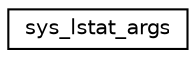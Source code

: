 digraph "Graphical Class Hierarchy"
{
 // LATEX_PDF_SIZE
  edge [fontname="Helvetica",fontsize="10",labelfontname="Helvetica",labelfontsize="10"];
  node [fontname="Helvetica",fontsize="10",shape=record];
  rankdir="LR";
  Node0 [label="sys_lstat_args",height=0.2,width=0.4,color="black", fillcolor="white", style="filled",URL="$structsys__lstat__args.html",tooltip=" "];
}
